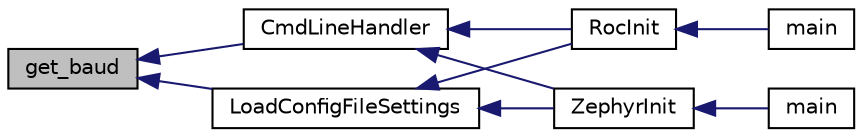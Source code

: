 digraph "get_baud"
{
 // INTERACTIVE_SVG=YES
  edge [fontname="Helvetica",fontsize="10",labelfontname="Helvetica",labelfontsize="10"];
  node [fontname="Helvetica",fontsize="10",shape=record];
  rankdir="LR";
  Node47 [label="get_baud",height=0.2,width=0.4,color="black", fillcolor="grey75", style="filled", fontcolor="black"];
  Node47 -> Node48 [dir="back",color="midnightblue",fontsize="10",style="solid",fontname="Helvetica"];
  Node48 [label="CmdLineHandler",height=0.2,width=0.4,color="black", fillcolor="white", style="filled",URL="$zephyr_8h.html#a5dbf303fd2c465b1e724a247623fdbd2",tooltip="Parses command line arguments. "];
  Node48 -> Node49 [dir="back",color="midnightblue",fontsize="10",style="solid",fontname="Helvetica"];
  Node49 [label="RocInit",height=0.2,width=0.4,color="black", fillcolor="white", style="filled",URL="$roc2_8h.html#adaf639dd3b74bbc423f3e475d724f5bd",tooltip="Performs module initialization. "];
  Node49 -> Node50 [dir="back",color="midnightblue",fontsize="10",style="solid",fontname="Helvetica"];
  Node50 [label="main",height=0.2,width=0.4,color="black", fillcolor="white", style="filled",URL="$roc2_8c.html#a0ddf1224851353fc92bfbff6f499fa97",tooltip="Main function. "];
  Node48 -> Node51 [dir="back",color="midnightblue",fontsize="10",style="solid",fontname="Helvetica"];
  Node51 [label="ZephyrInit",height=0.2,width=0.4,color="black", fillcolor="white", style="filled",URL="$zephyr_8h.html#a26a5cd9326852a6f3a89225c8642479b",tooltip="Performs module initialization. "];
  Node51 -> Node52 [dir="back",color="midnightblue",fontsize="10",style="solid",fontname="Helvetica"];
  Node52 [label="main",height=0.2,width=0.4,color="black", fillcolor="white", style="filled",URL="$zephyr_8c.html#a0ddf1224851353fc92bfbff6f499fa97"];
  Node47 -> Node53 [dir="back",color="midnightblue",fontsize="10",style="solid",fontname="Helvetica"];
  Node53 [label="LoadConfigFileSettings",height=0.2,width=0.4,color="black", fillcolor="white", style="filled",URL="$zephyr_8h.html#a8ed0e63e6cf78544f92b023037e3e7b8",tooltip="Reads the program configuration file. "];
  Node53 -> Node49 [dir="back",color="midnightblue",fontsize="10",style="solid",fontname="Helvetica"];
  Node53 -> Node51 [dir="back",color="midnightblue",fontsize="10",style="solid",fontname="Helvetica"];
}
